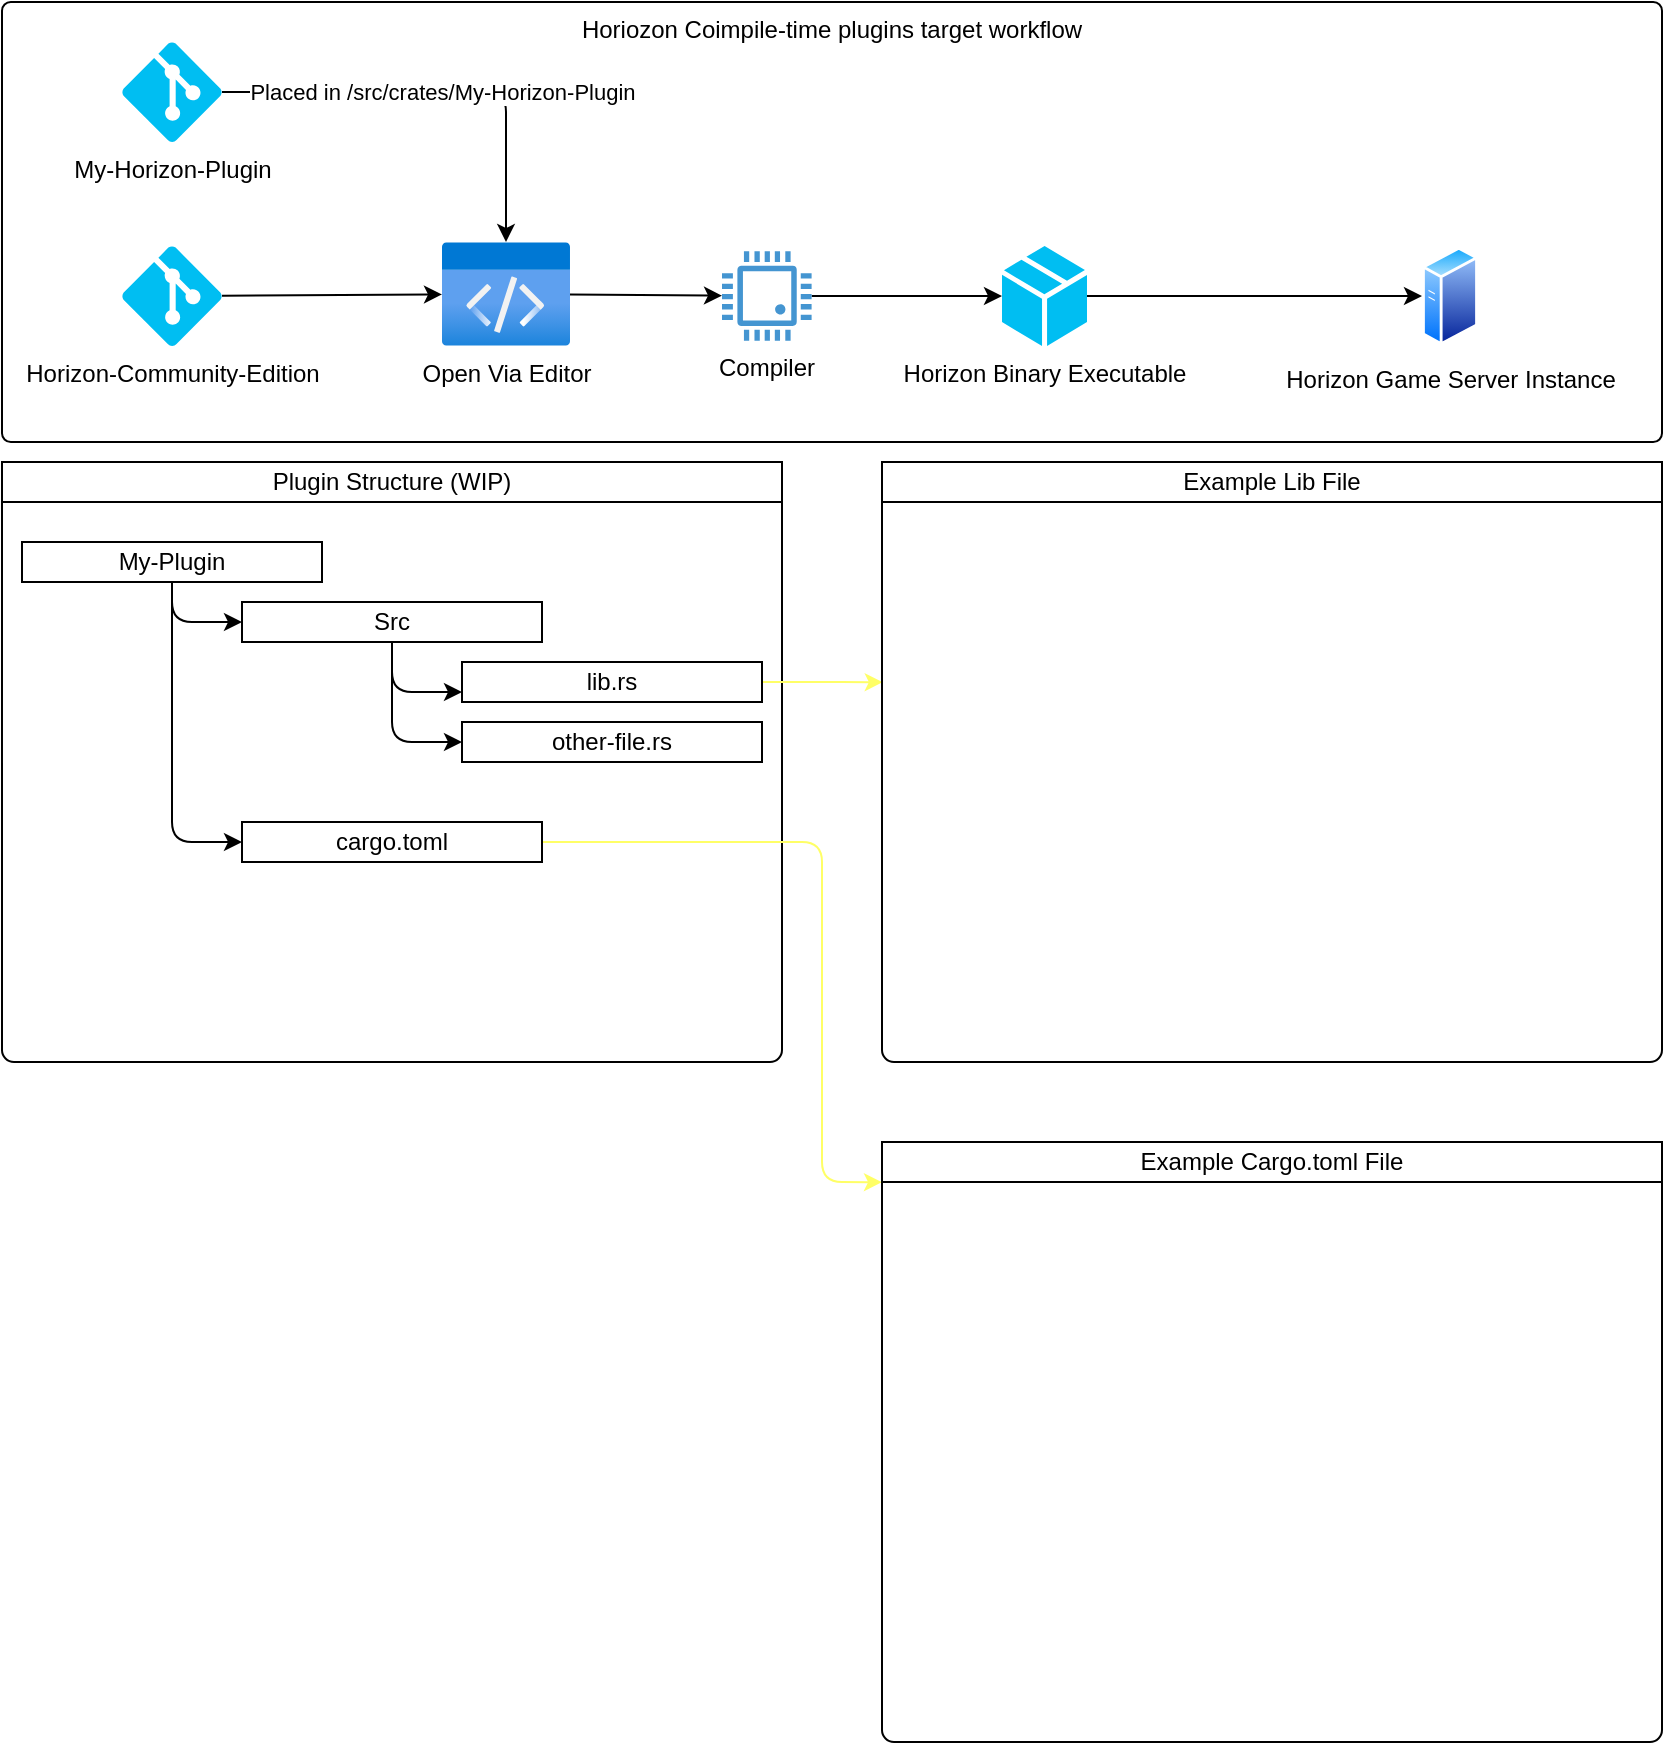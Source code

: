 <mxfile>
    <diagram id="8Sja1tul4LKNi_w8vkZC" name="Page-1">
        <mxGraphModel dx="2074" dy="660" grid="1" gridSize="10" guides="1" tooltips="1" connect="1" arrows="1" fold="1" page="1" pageScale="1" pageWidth="850" pageHeight="1100" math="0" shadow="0">
            <root>
                <mxCell id="0"/>
                <mxCell id="1" parent="0"/>
                <mxCell id="20" value="Horiozon Coimpile-time plugins target workflow" style="rounded=1;whiteSpace=wrap;html=1;arcSize=2;align=center;verticalAlign=top;" vertex="1" parent="1">
                    <mxGeometry x="10" y="150" width="830" height="220" as="geometry"/>
                </mxCell>
                <mxCell id="3" value="Horizon Game Server Instance" style="aspect=fixed;perimeter=ellipsePerimeter;html=1;align=center;shadow=0;dashed=0;spacingTop=3;image;image=img/lib/active_directory/generic_server.svg;" vertex="1" parent="1">
                    <mxGeometry x="720" y="272" width="28.0" height="50" as="geometry"/>
                </mxCell>
                <mxCell id="6" style="edgeStyle=none;html=1;" edge="1" parent="1" source="4" target="5">
                    <mxGeometry relative="1" as="geometry">
                        <Array as="points">
                            <mxPoint x="262" y="195"/>
                        </Array>
                    </mxGeometry>
                </mxCell>
                <mxCell id="9" value="Placed in /src/crates/My-Horizon-Plugin" style="edgeLabel;html=1;align=center;verticalAlign=middle;resizable=0;points=[];" vertex="1" connectable="0" parent="6">
                    <mxGeometry x="-0.113" y="1" relative="1" as="geometry">
                        <mxPoint x="14" y="1" as="offset"/>
                    </mxGeometry>
                </mxCell>
                <mxCell id="4" value="My-Horizon-Plugin" style="verticalLabelPosition=bottom;html=1;verticalAlign=top;align=center;strokeColor=none;fillColor=#00BEF2;shape=mxgraph.azure.git_repository;" vertex="1" parent="1">
                    <mxGeometry x="70" y="170" width="50" height="50" as="geometry"/>
                </mxCell>
                <mxCell id="12" style="edgeStyle=none;html=1;" edge="1" parent="1" source="5" target="11">
                    <mxGeometry relative="1" as="geometry"/>
                </mxCell>
                <mxCell id="5" value="Open Via Editor" style="aspect=fixed;html=1;points=[];align=center;image;fontSize=12;image=img/lib/azure2/general/Code.svg;" vertex="1" parent="1">
                    <mxGeometry x="230" y="270" width="64" height="52" as="geometry"/>
                </mxCell>
                <mxCell id="8" style="edgeStyle=none;html=1;" edge="1" parent="1" source="7" target="5">
                    <mxGeometry relative="1" as="geometry"/>
                </mxCell>
                <mxCell id="7" value="Horizon-Community-Edition" style="verticalLabelPosition=bottom;html=1;verticalAlign=top;align=center;strokeColor=none;fillColor=#00BEF2;shape=mxgraph.azure.git_repository;" vertex="1" parent="1">
                    <mxGeometry x="70" y="272" width="50" height="50" as="geometry"/>
                </mxCell>
                <mxCell id="16" style="edgeStyle=none;html=1;entryX=0;entryY=0.5;entryDx=0;entryDy=0;entryPerimeter=0;" edge="1" parent="1" source="11" target="13">
                    <mxGeometry relative="1" as="geometry"/>
                </mxCell>
                <mxCell id="11" value="Compiler" style="pointerEvents=1;shadow=0;dashed=0;html=1;strokeColor=none;fillColor=#4495D1;labelPosition=center;verticalLabelPosition=bottom;verticalAlign=top;align=center;outlineConnect=0;shape=mxgraph.veeam.cpu;" vertex="1" parent="1">
                    <mxGeometry x="370" y="274.6" width="44.8" height="44.8" as="geometry"/>
                </mxCell>
                <mxCell id="19" style="edgeStyle=none;html=1;" edge="1" parent="1" source="13" target="3">
                    <mxGeometry relative="1" as="geometry"/>
                </mxCell>
                <mxCell id="13" value="Horizon Binary Executable" style="verticalLabelPosition=bottom;html=1;verticalAlign=top;align=center;strokeColor=none;fillColor=#00BEF2;shape=mxgraph.azure.cloud_service_package_file;" vertex="1" parent="1">
                    <mxGeometry x="510" y="272" width="42.5" height="50" as="geometry"/>
                </mxCell>
                <mxCell id="21" value="" style="rounded=1;whiteSpace=wrap;html=1;arcSize=2;align=center;verticalAlign=top;" vertex="1" parent="1">
                    <mxGeometry x="10" y="380" width="390" height="300" as="geometry"/>
                </mxCell>
                <mxCell id="30" style="edgeStyle=none;html=1;entryX=0;entryY=0.5;entryDx=0;entryDy=0;" edge="1" parent="1" source="28" target="29">
                    <mxGeometry relative="1" as="geometry">
                        <Array as="points">
                            <mxPoint x="95" y="460"/>
                        </Array>
                    </mxGeometry>
                </mxCell>
                <mxCell id="36" style="edgeStyle=none;html=1;entryX=0;entryY=0.5;entryDx=0;entryDy=0;" edge="1" parent="1" source="28" target="35">
                    <mxGeometry relative="1" as="geometry">
                        <Array as="points">
                            <mxPoint x="95" y="570"/>
                        </Array>
                    </mxGeometry>
                </mxCell>
                <mxCell id="28" value="My-Plugin" style="rounded=0;whiteSpace=wrap;html=1;" vertex="1" parent="1">
                    <mxGeometry x="20" y="420" width="150" height="20" as="geometry"/>
                </mxCell>
                <mxCell id="32" style="edgeStyle=none;html=1;entryX=0;entryY=0.75;entryDx=0;entryDy=0;" edge="1" parent="1" source="29" target="31">
                    <mxGeometry relative="1" as="geometry">
                        <Array as="points">
                            <mxPoint x="205" y="495"/>
                        </Array>
                    </mxGeometry>
                </mxCell>
                <mxCell id="34" style="edgeStyle=none;html=1;entryX=0;entryY=0.5;entryDx=0;entryDy=0;" edge="1" parent="1" source="29" target="33">
                    <mxGeometry relative="1" as="geometry">
                        <Array as="points">
                            <mxPoint x="205" y="520"/>
                        </Array>
                    </mxGeometry>
                </mxCell>
                <mxCell id="29" value="Src" style="rounded=0;whiteSpace=wrap;html=1;" vertex="1" parent="1">
                    <mxGeometry x="130" y="450" width="150" height="20" as="geometry"/>
                </mxCell>
                <mxCell id="37" style="edgeStyle=none;html=1;entryX=0.001;entryY=0.367;entryDx=0;entryDy=0;entryPerimeter=0;fontColor=#FFFF66;strokeColor=#FFFF66;" edge="1" parent="1" source="31" target="38">
                    <mxGeometry relative="1" as="geometry">
                        <mxPoint x="460" y="490" as="targetPoint"/>
                        <Array as="points">
                            <mxPoint x="420" y="490"/>
                        </Array>
                    </mxGeometry>
                </mxCell>
                <mxCell id="31" value="lib.rs" style="rounded=0;whiteSpace=wrap;html=1;" vertex="1" parent="1">
                    <mxGeometry x="240" y="480" width="150" height="20" as="geometry"/>
                </mxCell>
                <mxCell id="33" value="other-file.rs" style="rounded=0;whiteSpace=wrap;html=1;" vertex="1" parent="1">
                    <mxGeometry x="240" y="510" width="150" height="20" as="geometry"/>
                </mxCell>
                <mxCell id="44" style="edgeStyle=none;html=1;entryX=0;entryY=0.067;entryDx=0;entryDy=0;entryPerimeter=0;fontColor=#FFFF66;strokeColor=#FFFF66;" edge="1" parent="1" source="35" target="42">
                    <mxGeometry relative="1" as="geometry">
                        <Array as="points">
                            <mxPoint x="420" y="570"/>
                            <mxPoint x="420" y="740"/>
                        </Array>
                    </mxGeometry>
                </mxCell>
                <mxCell id="35" value="cargo.toml" style="rounded=0;whiteSpace=wrap;html=1;" vertex="1" parent="1">
                    <mxGeometry x="130" y="560" width="150" height="20" as="geometry"/>
                </mxCell>
                <mxCell id="38" value="" style="rounded=1;whiteSpace=wrap;html=1;arcSize=2;align=center;verticalAlign=top;" vertex="1" parent="1">
                    <mxGeometry x="450" y="380" width="390" height="300" as="geometry"/>
                </mxCell>
                <mxCell id="41" value="&lt;span style=&quot;&quot;&gt;Example Lib File&lt;/span&gt;" style="rounded=0;whiteSpace=wrap;html=1;verticalAlign=middle;align=center;spacing=0;" vertex="1" parent="1">
                    <mxGeometry x="450" y="380" width="390" height="20" as="geometry"/>
                </mxCell>
                <mxCell id="42" value="" style="rounded=1;whiteSpace=wrap;html=1;arcSize=2;align=center;verticalAlign=top;" vertex="1" parent="1">
                    <mxGeometry x="450" y="720" width="390" height="300" as="geometry"/>
                </mxCell>
                <mxCell id="43" value="&lt;span style=&quot;&quot;&gt;Example Cargo.toml File&lt;/span&gt;" style="rounded=0;whiteSpace=wrap;html=1;verticalAlign=middle;align=center;spacing=0;" vertex="1" parent="1">
                    <mxGeometry x="450" y="720" width="390" height="20" as="geometry"/>
                </mxCell>
                <mxCell id="45" value="&lt;span style=&quot;&quot;&gt;Plugin Structure (WIP)&lt;/span&gt;" style="rounded=0;whiteSpace=wrap;html=1;verticalAlign=middle;align=center;spacing=0;" vertex="1" parent="1">
                    <mxGeometry x="10" y="380" width="390" height="20" as="geometry"/>
                </mxCell>
            </root>
        </mxGraphModel>
    </diagram>
</mxfile>